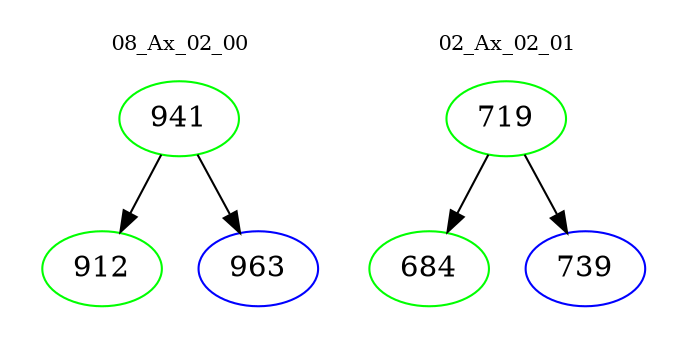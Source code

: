 digraph{
subgraph cluster_0 {
color = white
label = "08_Ax_02_00";
fontsize=10;
T0_941 [label="941", color="green"]
T0_941 -> T0_912 [color="black"]
T0_912 [label="912", color="green"]
T0_941 -> T0_963 [color="black"]
T0_963 [label="963", color="blue"]
}
subgraph cluster_1 {
color = white
label = "02_Ax_02_01";
fontsize=10;
T1_719 [label="719", color="green"]
T1_719 -> T1_684 [color="black"]
T1_684 [label="684", color="green"]
T1_719 -> T1_739 [color="black"]
T1_739 [label="739", color="blue"]
}
}
